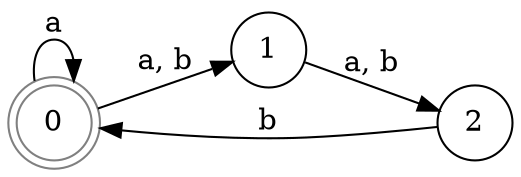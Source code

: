 digraph G{
  rankdir=LR;
  0 [ color = "#808080", shape = doublecircle];
  node [shape = circle];
  0 -> 0 [label = "a"];
  0 -> 1 [label = "a, b"];
  1 -> 2 [label = "a, b"];
  2 -> 0 [label = "b"];
}
